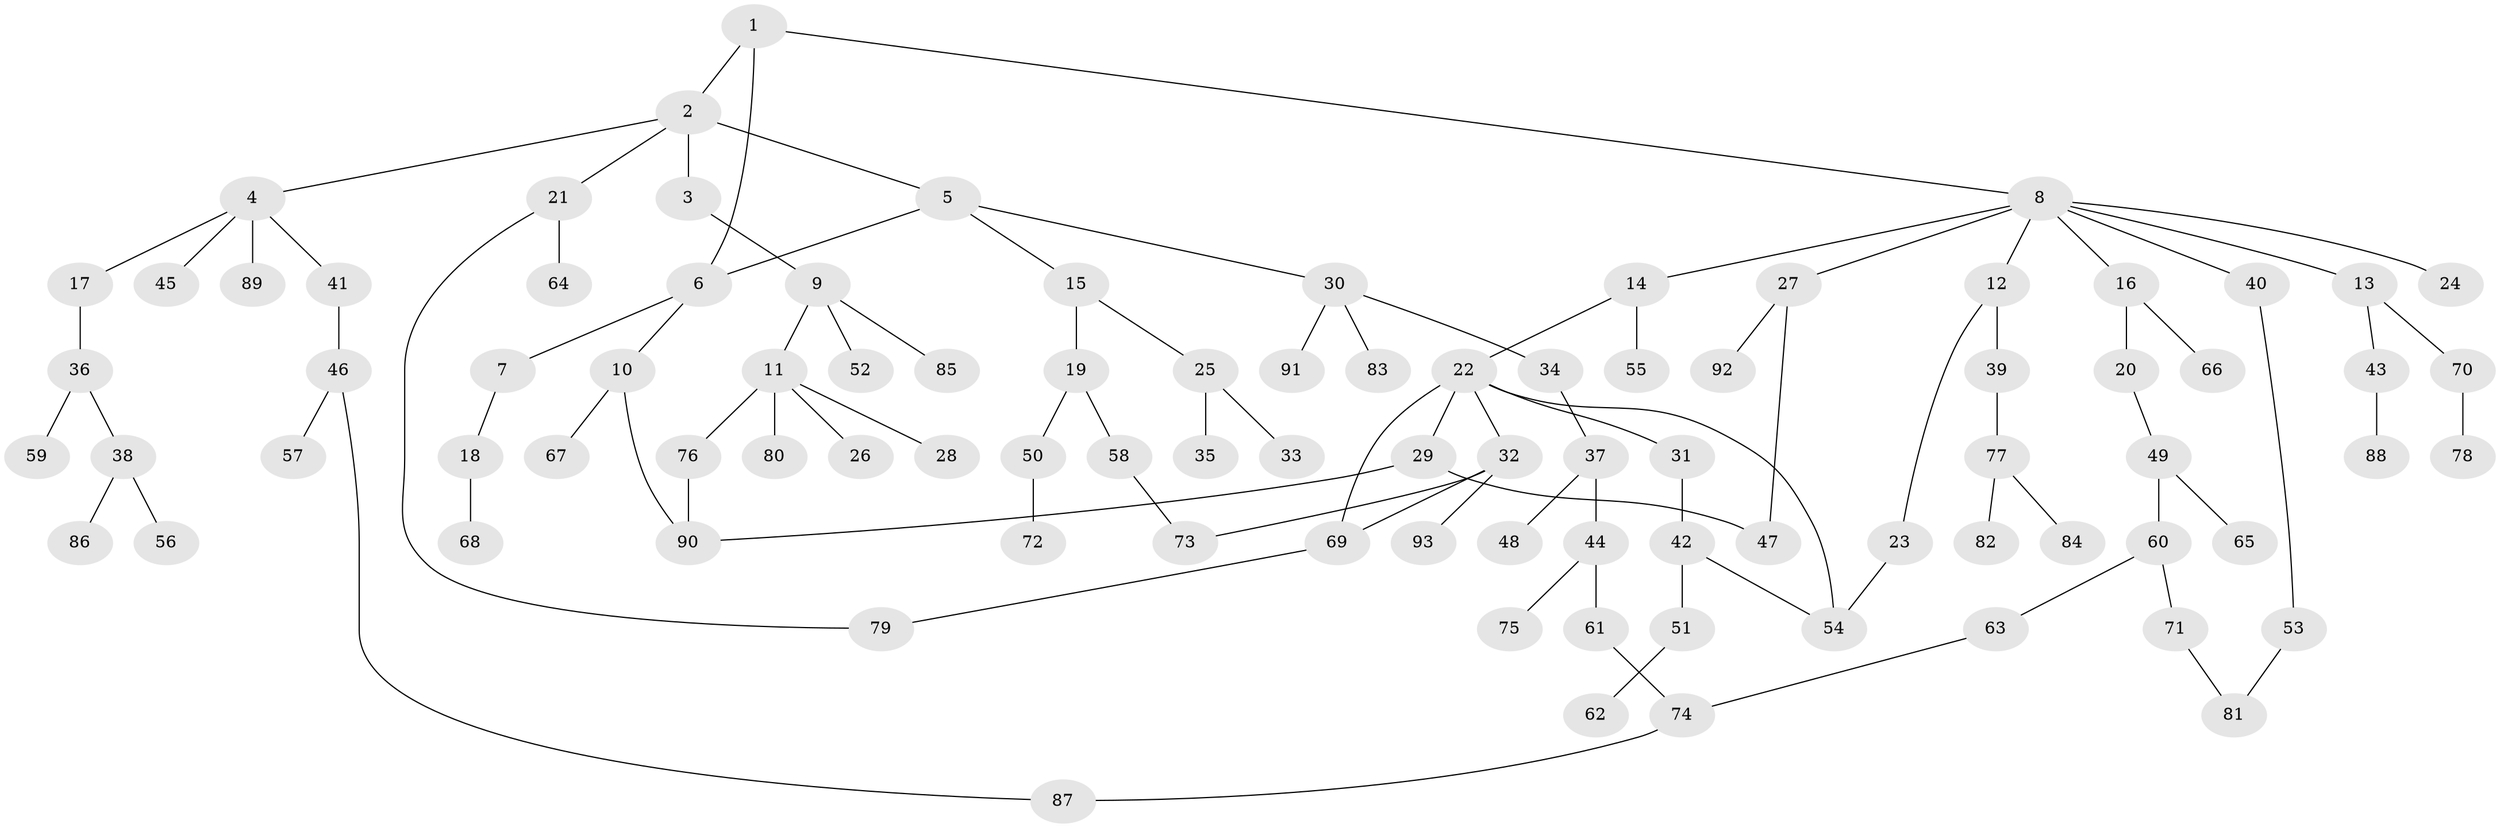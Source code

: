 // coarse degree distribution, {3: 0.21428571428571427, 1: 0.32142857142857145, 5: 0.07142857142857142, 6: 0.03571428571428571, 4: 0.07142857142857142, 2: 0.25, 7: 0.03571428571428571}
// Generated by graph-tools (version 1.1) at 2025/35/03/04/25 23:35:59]
// undirected, 93 vertices, 104 edges
graph export_dot {
  node [color=gray90,style=filled];
  1;
  2;
  3;
  4;
  5;
  6;
  7;
  8;
  9;
  10;
  11;
  12;
  13;
  14;
  15;
  16;
  17;
  18;
  19;
  20;
  21;
  22;
  23;
  24;
  25;
  26;
  27;
  28;
  29;
  30;
  31;
  32;
  33;
  34;
  35;
  36;
  37;
  38;
  39;
  40;
  41;
  42;
  43;
  44;
  45;
  46;
  47;
  48;
  49;
  50;
  51;
  52;
  53;
  54;
  55;
  56;
  57;
  58;
  59;
  60;
  61;
  62;
  63;
  64;
  65;
  66;
  67;
  68;
  69;
  70;
  71;
  72;
  73;
  74;
  75;
  76;
  77;
  78;
  79;
  80;
  81;
  82;
  83;
  84;
  85;
  86;
  87;
  88;
  89;
  90;
  91;
  92;
  93;
  1 -- 2;
  1 -- 6;
  1 -- 8;
  2 -- 3;
  2 -- 4;
  2 -- 5;
  2 -- 21;
  3 -- 9;
  4 -- 17;
  4 -- 41;
  4 -- 45;
  4 -- 89;
  5 -- 15;
  5 -- 30;
  5 -- 6;
  6 -- 7;
  6 -- 10;
  7 -- 18;
  8 -- 12;
  8 -- 13;
  8 -- 14;
  8 -- 16;
  8 -- 24;
  8 -- 27;
  8 -- 40;
  9 -- 11;
  9 -- 52;
  9 -- 85;
  10 -- 67;
  10 -- 90;
  11 -- 26;
  11 -- 28;
  11 -- 76;
  11 -- 80;
  12 -- 23;
  12 -- 39;
  13 -- 43;
  13 -- 70;
  14 -- 22;
  14 -- 55;
  15 -- 19;
  15 -- 25;
  16 -- 20;
  16 -- 66;
  17 -- 36;
  18 -- 68;
  19 -- 50;
  19 -- 58;
  20 -- 49;
  21 -- 64;
  21 -- 79;
  22 -- 29;
  22 -- 31;
  22 -- 32;
  22 -- 54;
  22 -- 69;
  23 -- 54;
  25 -- 33;
  25 -- 35;
  27 -- 92;
  27 -- 47;
  29 -- 47;
  29 -- 90;
  30 -- 34;
  30 -- 83;
  30 -- 91;
  31 -- 42;
  32 -- 69;
  32 -- 73;
  32 -- 93;
  34 -- 37;
  36 -- 38;
  36 -- 59;
  37 -- 44;
  37 -- 48;
  38 -- 56;
  38 -- 86;
  39 -- 77;
  40 -- 53;
  41 -- 46;
  42 -- 51;
  42 -- 54;
  43 -- 88;
  44 -- 61;
  44 -- 75;
  46 -- 57;
  46 -- 87;
  49 -- 60;
  49 -- 65;
  50 -- 72;
  51 -- 62;
  53 -- 81;
  58 -- 73;
  60 -- 63;
  60 -- 71;
  61 -- 74;
  63 -- 74;
  69 -- 79;
  70 -- 78;
  71 -- 81;
  74 -- 87;
  76 -- 90;
  77 -- 82;
  77 -- 84;
}
